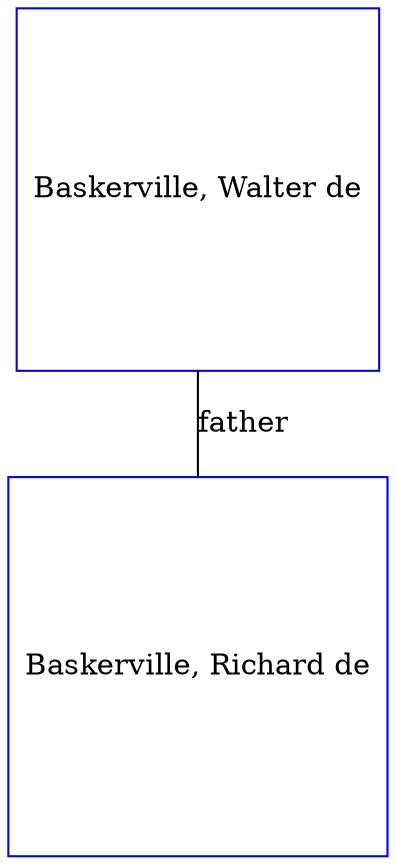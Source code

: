 digraph D {
    edge [dir=none];    node [shape=box];    "017139"   [label="Baskerville, Walter de", shape=box, regular=1, color="blue"] ;
"017137"   [label="Baskerville, Richard de", shape=box, regular=1, color="blue"] ;
017139->017137 [label="father",arrowsize=0.0]; 
}